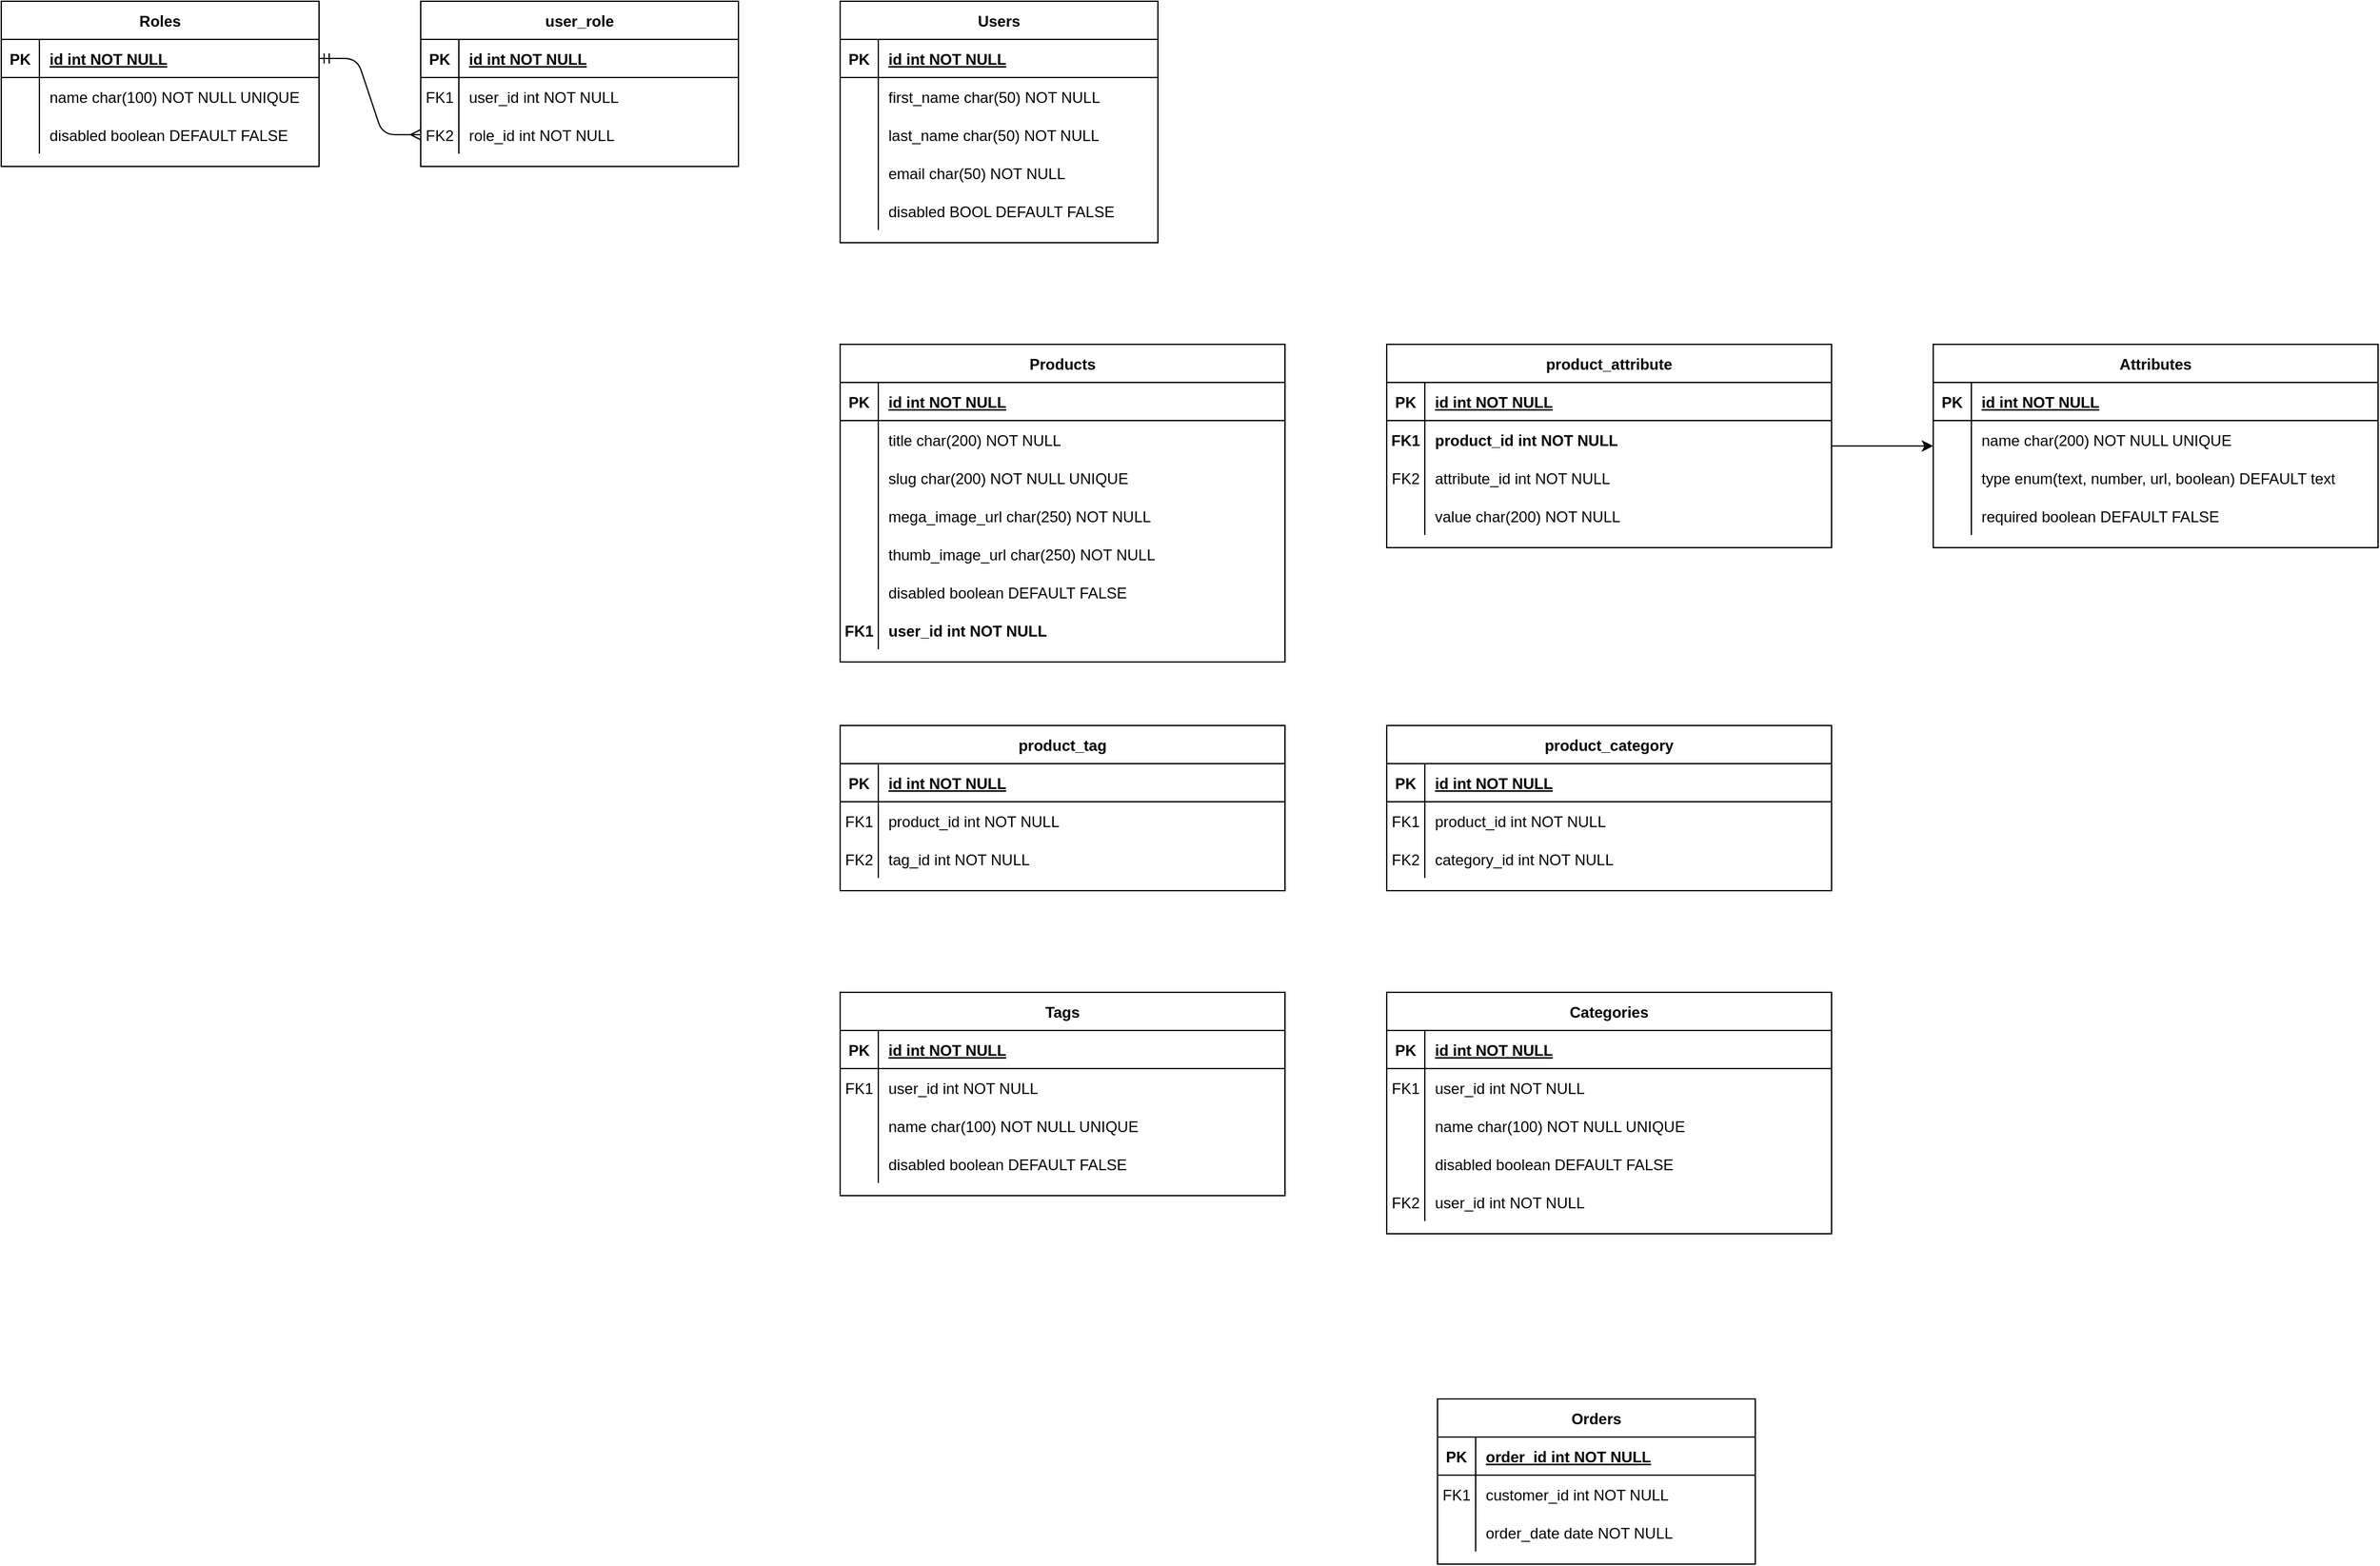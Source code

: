 <mxfile version="21.7.5" type="device">
  <diagram id="R2lEEEUBdFMjLlhIrx00" name="ERD">
    <mxGraphModel dx="3672" dy="2707" grid="1" gridSize="10" guides="1" tooltips="1" connect="1" arrows="1" fold="1" page="1" pageScale="1" pageWidth="850" pageHeight="1100" math="0" shadow="0" extFonts="Permanent Marker^https://fonts.googleapis.com/css?family=Permanent+Marker">
      <root>
        <mxCell id="0" />
        <mxCell id="1" parent="0" />
        <mxCell id="C-vyLk0tnHw3VtMMgP7b-2" value="Orders" style="shape=table;startSize=30;container=1;collapsible=1;childLayout=tableLayout;fixedRows=1;rowLines=0;fontStyle=1;align=center;resizeLast=1;" parent="1" vertex="1">
          <mxGeometry x="590" y="1040" width="250" height="130" as="geometry" />
        </mxCell>
        <mxCell id="C-vyLk0tnHw3VtMMgP7b-3" value="" style="shape=partialRectangle;collapsible=0;dropTarget=0;pointerEvents=0;fillColor=none;points=[[0,0.5],[1,0.5]];portConstraint=eastwest;top=0;left=0;right=0;bottom=1;" parent="C-vyLk0tnHw3VtMMgP7b-2" vertex="1">
          <mxGeometry y="30" width="250" height="30" as="geometry" />
        </mxCell>
        <mxCell id="C-vyLk0tnHw3VtMMgP7b-4" value="PK" style="shape=partialRectangle;overflow=hidden;connectable=0;fillColor=none;top=0;left=0;bottom=0;right=0;fontStyle=1;" parent="C-vyLk0tnHw3VtMMgP7b-3" vertex="1">
          <mxGeometry width="30" height="30" as="geometry">
            <mxRectangle width="30" height="30" as="alternateBounds" />
          </mxGeometry>
        </mxCell>
        <mxCell id="C-vyLk0tnHw3VtMMgP7b-5" value="order_id int NOT NULL " style="shape=partialRectangle;overflow=hidden;connectable=0;fillColor=none;top=0;left=0;bottom=0;right=0;align=left;spacingLeft=6;fontStyle=5;" parent="C-vyLk0tnHw3VtMMgP7b-3" vertex="1">
          <mxGeometry x="30" width="220" height="30" as="geometry">
            <mxRectangle width="220" height="30" as="alternateBounds" />
          </mxGeometry>
        </mxCell>
        <mxCell id="C-vyLk0tnHw3VtMMgP7b-6" value="" style="shape=partialRectangle;collapsible=0;dropTarget=0;pointerEvents=0;fillColor=none;points=[[0,0.5],[1,0.5]];portConstraint=eastwest;top=0;left=0;right=0;bottom=0;" parent="C-vyLk0tnHw3VtMMgP7b-2" vertex="1">
          <mxGeometry y="60" width="250" height="30" as="geometry" />
        </mxCell>
        <mxCell id="C-vyLk0tnHw3VtMMgP7b-7" value="FK1" style="shape=partialRectangle;overflow=hidden;connectable=0;fillColor=none;top=0;left=0;bottom=0;right=0;" parent="C-vyLk0tnHw3VtMMgP7b-6" vertex="1">
          <mxGeometry width="30" height="30" as="geometry">
            <mxRectangle width="30" height="30" as="alternateBounds" />
          </mxGeometry>
        </mxCell>
        <mxCell id="C-vyLk0tnHw3VtMMgP7b-8" value="customer_id int NOT NULL" style="shape=partialRectangle;overflow=hidden;connectable=0;fillColor=none;top=0;left=0;bottom=0;right=0;align=left;spacingLeft=6;" parent="C-vyLk0tnHw3VtMMgP7b-6" vertex="1">
          <mxGeometry x="30" width="220" height="30" as="geometry">
            <mxRectangle width="220" height="30" as="alternateBounds" />
          </mxGeometry>
        </mxCell>
        <mxCell id="C-vyLk0tnHw3VtMMgP7b-9" value="" style="shape=partialRectangle;collapsible=0;dropTarget=0;pointerEvents=0;fillColor=none;points=[[0,0.5],[1,0.5]];portConstraint=eastwest;top=0;left=0;right=0;bottom=0;" parent="C-vyLk0tnHw3VtMMgP7b-2" vertex="1">
          <mxGeometry y="90" width="250" height="30" as="geometry" />
        </mxCell>
        <mxCell id="C-vyLk0tnHw3VtMMgP7b-10" value="" style="shape=partialRectangle;overflow=hidden;connectable=0;fillColor=none;top=0;left=0;bottom=0;right=0;" parent="C-vyLk0tnHw3VtMMgP7b-9" vertex="1">
          <mxGeometry width="30" height="30" as="geometry">
            <mxRectangle width="30" height="30" as="alternateBounds" />
          </mxGeometry>
        </mxCell>
        <mxCell id="C-vyLk0tnHw3VtMMgP7b-11" value="order_date date NOT NULL" style="shape=partialRectangle;overflow=hidden;connectable=0;fillColor=none;top=0;left=0;bottom=0;right=0;align=left;spacingLeft=6;" parent="C-vyLk0tnHw3VtMMgP7b-9" vertex="1">
          <mxGeometry x="30" width="220" height="30" as="geometry">
            <mxRectangle width="220" height="30" as="alternateBounds" />
          </mxGeometry>
        </mxCell>
        <mxCell id="xblaUFaiWcq95q-aeSln-1" value="Users" style="shape=table;startSize=30;container=1;collapsible=1;childLayout=tableLayout;fixedRows=1;rowLines=0;fontStyle=1;align=center;resizeLast=1;" parent="1" vertex="1">
          <mxGeometry x="120" y="-60" width="250" height="190" as="geometry" />
        </mxCell>
        <mxCell id="xblaUFaiWcq95q-aeSln-2" value="" style="shape=partialRectangle;collapsible=0;dropTarget=0;pointerEvents=0;fillColor=none;points=[[0,0.5],[1,0.5]];portConstraint=eastwest;top=0;left=0;right=0;bottom=1;" parent="xblaUFaiWcq95q-aeSln-1" vertex="1">
          <mxGeometry y="30" width="250" height="30" as="geometry" />
        </mxCell>
        <mxCell id="xblaUFaiWcq95q-aeSln-3" value="PK" style="shape=partialRectangle;overflow=hidden;connectable=0;fillColor=none;top=0;left=0;bottom=0;right=0;fontStyle=1;" parent="xblaUFaiWcq95q-aeSln-2" vertex="1">
          <mxGeometry width="30" height="30" as="geometry">
            <mxRectangle width="30" height="30" as="alternateBounds" />
          </mxGeometry>
        </mxCell>
        <mxCell id="xblaUFaiWcq95q-aeSln-4" value="id int NOT NULL " style="shape=partialRectangle;overflow=hidden;connectable=0;fillColor=none;top=0;left=0;bottom=0;right=0;align=left;spacingLeft=6;fontStyle=5;" parent="xblaUFaiWcq95q-aeSln-2" vertex="1">
          <mxGeometry x="30" width="220" height="30" as="geometry">
            <mxRectangle width="220" height="30" as="alternateBounds" />
          </mxGeometry>
        </mxCell>
        <mxCell id="xblaUFaiWcq95q-aeSln-5" value="" style="shape=partialRectangle;collapsible=0;dropTarget=0;pointerEvents=0;fillColor=none;points=[[0,0.5],[1,0.5]];portConstraint=eastwest;top=0;left=0;right=0;bottom=0;" parent="xblaUFaiWcq95q-aeSln-1" vertex="1">
          <mxGeometry y="60" width="250" height="30" as="geometry" />
        </mxCell>
        <mxCell id="xblaUFaiWcq95q-aeSln-6" value="" style="shape=partialRectangle;overflow=hidden;connectable=0;fillColor=none;top=0;left=0;bottom=0;right=0;" parent="xblaUFaiWcq95q-aeSln-5" vertex="1">
          <mxGeometry width="30" height="30" as="geometry">
            <mxRectangle width="30" height="30" as="alternateBounds" />
          </mxGeometry>
        </mxCell>
        <mxCell id="xblaUFaiWcq95q-aeSln-7" value="first_name char(50) NOT NULL" style="shape=partialRectangle;overflow=hidden;connectable=0;fillColor=none;top=0;left=0;bottom=0;right=0;align=left;spacingLeft=6;" parent="xblaUFaiWcq95q-aeSln-5" vertex="1">
          <mxGeometry x="30" width="220" height="30" as="geometry">
            <mxRectangle width="220" height="30" as="alternateBounds" />
          </mxGeometry>
        </mxCell>
        <mxCell id="xblaUFaiWcq95q-aeSln-15" value="" style="shape=partialRectangle;collapsible=0;dropTarget=0;pointerEvents=0;fillColor=none;points=[[0,0.5],[1,0.5]];portConstraint=eastwest;top=0;left=0;right=0;bottom=0;" parent="xblaUFaiWcq95q-aeSln-1" vertex="1">
          <mxGeometry y="90" width="250" height="30" as="geometry" />
        </mxCell>
        <mxCell id="xblaUFaiWcq95q-aeSln-16" value="" style="shape=partialRectangle;overflow=hidden;connectable=0;fillColor=none;top=0;left=0;bottom=0;right=0;" parent="xblaUFaiWcq95q-aeSln-15" vertex="1">
          <mxGeometry width="30" height="30" as="geometry">
            <mxRectangle width="30" height="30" as="alternateBounds" />
          </mxGeometry>
        </mxCell>
        <mxCell id="xblaUFaiWcq95q-aeSln-17" value="last_name char(50) NOT NULL" style="shape=partialRectangle;overflow=hidden;connectable=0;fillColor=none;top=0;left=0;bottom=0;right=0;align=left;spacingLeft=6;" parent="xblaUFaiWcq95q-aeSln-15" vertex="1">
          <mxGeometry x="30" width="220" height="30" as="geometry">
            <mxRectangle width="220" height="30" as="alternateBounds" />
          </mxGeometry>
        </mxCell>
        <mxCell id="xblaUFaiWcq95q-aeSln-9" value="" style="shape=partialRectangle;collapsible=0;dropTarget=0;pointerEvents=0;fillColor=none;points=[[0,0.5],[1,0.5]];portConstraint=eastwest;top=0;left=0;right=0;bottom=0;" parent="xblaUFaiWcq95q-aeSln-1" vertex="1">
          <mxGeometry y="120" width="250" height="30" as="geometry" />
        </mxCell>
        <mxCell id="xblaUFaiWcq95q-aeSln-10" value="" style="shape=partialRectangle;overflow=hidden;connectable=0;fillColor=none;top=0;left=0;bottom=0;right=0;" parent="xblaUFaiWcq95q-aeSln-9" vertex="1">
          <mxGeometry width="30" height="30" as="geometry">
            <mxRectangle width="30" height="30" as="alternateBounds" />
          </mxGeometry>
        </mxCell>
        <mxCell id="xblaUFaiWcq95q-aeSln-11" value="email char(50) NOT NULL" style="shape=partialRectangle;overflow=hidden;connectable=0;fillColor=none;top=0;left=0;bottom=0;right=0;align=left;spacingLeft=6;" parent="xblaUFaiWcq95q-aeSln-9" vertex="1">
          <mxGeometry x="30" width="220" height="30" as="geometry">
            <mxRectangle width="220" height="30" as="alternateBounds" />
          </mxGeometry>
        </mxCell>
        <mxCell id="xblaUFaiWcq95q-aeSln-18" value="" style="shape=partialRectangle;collapsible=0;dropTarget=0;pointerEvents=0;fillColor=none;points=[[0,0.5],[1,0.5]];portConstraint=eastwest;top=0;left=0;right=0;bottom=0;" parent="xblaUFaiWcq95q-aeSln-1" vertex="1">
          <mxGeometry y="150" width="250" height="30" as="geometry" />
        </mxCell>
        <mxCell id="xblaUFaiWcq95q-aeSln-19" value="" style="shape=partialRectangle;overflow=hidden;connectable=0;fillColor=none;top=0;left=0;bottom=0;right=0;" parent="xblaUFaiWcq95q-aeSln-18" vertex="1">
          <mxGeometry width="30" height="30" as="geometry">
            <mxRectangle width="30" height="30" as="alternateBounds" />
          </mxGeometry>
        </mxCell>
        <mxCell id="xblaUFaiWcq95q-aeSln-20" value="disabled BOOL DEFAULT FALSE" style="shape=partialRectangle;overflow=hidden;connectable=0;fillColor=none;top=0;left=0;bottom=0;right=0;align=left;spacingLeft=6;" parent="xblaUFaiWcq95q-aeSln-18" vertex="1">
          <mxGeometry x="30" width="220" height="30" as="geometry">
            <mxRectangle width="220" height="30" as="alternateBounds" />
          </mxGeometry>
        </mxCell>
        <mxCell id="xblaUFaiWcq95q-aeSln-21" value="Products" style="shape=table;startSize=30;container=1;collapsible=1;childLayout=tableLayout;fixedRows=1;rowLines=0;fontStyle=1;align=center;resizeLast=1;" parent="1" vertex="1">
          <mxGeometry x="120" y="210" width="350" height="250" as="geometry" />
        </mxCell>
        <mxCell id="xblaUFaiWcq95q-aeSln-22" value="" style="shape=partialRectangle;collapsible=0;dropTarget=0;pointerEvents=0;fillColor=none;points=[[0,0.5],[1,0.5]];portConstraint=eastwest;top=0;left=0;right=0;bottom=1;" parent="xblaUFaiWcq95q-aeSln-21" vertex="1">
          <mxGeometry y="30" width="350" height="30" as="geometry" />
        </mxCell>
        <mxCell id="xblaUFaiWcq95q-aeSln-23" value="PK" style="shape=partialRectangle;overflow=hidden;connectable=0;fillColor=none;top=0;left=0;bottom=0;right=0;fontStyle=1;" parent="xblaUFaiWcq95q-aeSln-22" vertex="1">
          <mxGeometry width="30" height="30" as="geometry">
            <mxRectangle width="30" height="30" as="alternateBounds" />
          </mxGeometry>
        </mxCell>
        <mxCell id="xblaUFaiWcq95q-aeSln-24" value="id int NOT NULL " style="shape=partialRectangle;overflow=hidden;connectable=0;fillColor=none;top=0;left=0;bottom=0;right=0;align=left;spacingLeft=6;fontStyle=5;" parent="xblaUFaiWcq95q-aeSln-22" vertex="1">
          <mxGeometry x="30" width="320" height="30" as="geometry">
            <mxRectangle width="320" height="30" as="alternateBounds" />
          </mxGeometry>
        </mxCell>
        <mxCell id="xblaUFaiWcq95q-aeSln-25" value="" style="shape=partialRectangle;collapsible=0;dropTarget=0;pointerEvents=0;fillColor=none;points=[[0,0.5],[1,0.5]];portConstraint=eastwest;top=0;left=0;right=0;bottom=0;" parent="xblaUFaiWcq95q-aeSln-21" vertex="1">
          <mxGeometry y="60" width="350" height="30" as="geometry" />
        </mxCell>
        <mxCell id="xblaUFaiWcq95q-aeSln-26" value="" style="shape=partialRectangle;overflow=hidden;connectable=0;fillColor=none;top=0;left=0;bottom=0;right=0;" parent="xblaUFaiWcq95q-aeSln-25" vertex="1">
          <mxGeometry width="30" height="30" as="geometry">
            <mxRectangle width="30" height="30" as="alternateBounds" />
          </mxGeometry>
        </mxCell>
        <mxCell id="xblaUFaiWcq95q-aeSln-27" value="title char(200) NOT NULL" style="shape=partialRectangle;overflow=hidden;connectable=0;fillColor=none;top=0;left=0;bottom=0;right=0;align=left;spacingLeft=6;" parent="xblaUFaiWcq95q-aeSln-25" vertex="1">
          <mxGeometry x="30" width="320" height="30" as="geometry">
            <mxRectangle width="320" height="30" as="alternateBounds" />
          </mxGeometry>
        </mxCell>
        <mxCell id="xblaUFaiWcq95q-aeSln-28" value="" style="shape=partialRectangle;collapsible=0;dropTarget=0;pointerEvents=0;fillColor=none;points=[[0,0.5],[1,0.5]];portConstraint=eastwest;top=0;left=0;right=0;bottom=0;" parent="xblaUFaiWcq95q-aeSln-21" vertex="1">
          <mxGeometry y="90" width="350" height="30" as="geometry" />
        </mxCell>
        <mxCell id="xblaUFaiWcq95q-aeSln-29" value="" style="shape=partialRectangle;overflow=hidden;connectable=0;fillColor=none;top=0;left=0;bottom=0;right=0;" parent="xblaUFaiWcq95q-aeSln-28" vertex="1">
          <mxGeometry width="30" height="30" as="geometry">
            <mxRectangle width="30" height="30" as="alternateBounds" />
          </mxGeometry>
        </mxCell>
        <mxCell id="xblaUFaiWcq95q-aeSln-30" value="slug char(200) NOT NULL UNIQUE" style="shape=partialRectangle;overflow=hidden;connectable=0;fillColor=none;top=0;left=0;bottom=0;right=0;align=left;spacingLeft=6;" parent="xblaUFaiWcq95q-aeSln-28" vertex="1">
          <mxGeometry x="30" width="320" height="30" as="geometry">
            <mxRectangle width="320" height="30" as="alternateBounds" />
          </mxGeometry>
        </mxCell>
        <mxCell id="xblaUFaiWcq95q-aeSln-31" value="" style="shape=partialRectangle;collapsible=0;dropTarget=0;pointerEvents=0;fillColor=none;points=[[0,0.5],[1,0.5]];portConstraint=eastwest;top=0;left=0;right=0;bottom=0;" parent="xblaUFaiWcq95q-aeSln-21" vertex="1">
          <mxGeometry y="120" width="350" height="30" as="geometry" />
        </mxCell>
        <mxCell id="xblaUFaiWcq95q-aeSln-32" value="" style="shape=partialRectangle;overflow=hidden;connectable=0;fillColor=none;top=0;left=0;bottom=0;right=0;" parent="xblaUFaiWcq95q-aeSln-31" vertex="1">
          <mxGeometry width="30" height="30" as="geometry">
            <mxRectangle width="30" height="30" as="alternateBounds" />
          </mxGeometry>
        </mxCell>
        <mxCell id="xblaUFaiWcq95q-aeSln-33" value="mega_image_url char(250) NOT NULL" style="shape=partialRectangle;overflow=hidden;connectable=0;fillColor=none;top=0;left=0;bottom=0;right=0;align=left;spacingLeft=6;" parent="xblaUFaiWcq95q-aeSln-31" vertex="1">
          <mxGeometry x="30" width="320" height="30" as="geometry">
            <mxRectangle width="320" height="30" as="alternateBounds" />
          </mxGeometry>
        </mxCell>
        <mxCell id="xblaUFaiWcq95q-aeSln-38" value="" style="shape=partialRectangle;collapsible=0;dropTarget=0;pointerEvents=0;fillColor=none;points=[[0,0.5],[1,0.5]];portConstraint=eastwest;top=0;left=0;right=0;bottom=0;" parent="xblaUFaiWcq95q-aeSln-21" vertex="1">
          <mxGeometry y="150" width="350" height="30" as="geometry" />
        </mxCell>
        <mxCell id="xblaUFaiWcq95q-aeSln-39" value="" style="shape=partialRectangle;overflow=hidden;connectable=0;fillColor=none;top=0;left=0;bottom=0;right=0;" parent="xblaUFaiWcq95q-aeSln-38" vertex="1">
          <mxGeometry width="30" height="30" as="geometry">
            <mxRectangle width="30" height="30" as="alternateBounds" />
          </mxGeometry>
        </mxCell>
        <mxCell id="xblaUFaiWcq95q-aeSln-40" value="thumb_image_url char(250) NOT NULL" style="shape=partialRectangle;overflow=hidden;connectable=0;fillColor=none;top=0;left=0;bottom=0;right=0;align=left;spacingLeft=6;" parent="xblaUFaiWcq95q-aeSln-38" vertex="1">
          <mxGeometry x="30" width="320" height="30" as="geometry">
            <mxRectangle width="320" height="30" as="alternateBounds" />
          </mxGeometry>
        </mxCell>
        <mxCell id="xblaUFaiWcq95q-aeSln-57" value="" style="shape=partialRectangle;collapsible=0;dropTarget=0;pointerEvents=0;fillColor=none;points=[[0,0.5],[1,0.5]];portConstraint=eastwest;top=0;left=0;right=0;bottom=0;" parent="xblaUFaiWcq95q-aeSln-21" vertex="1">
          <mxGeometry y="180" width="350" height="30" as="geometry" />
        </mxCell>
        <mxCell id="xblaUFaiWcq95q-aeSln-58" value="" style="shape=partialRectangle;overflow=hidden;connectable=0;fillColor=none;top=0;left=0;bottom=0;right=0;" parent="xblaUFaiWcq95q-aeSln-57" vertex="1">
          <mxGeometry width="30" height="30" as="geometry">
            <mxRectangle width="30" height="30" as="alternateBounds" />
          </mxGeometry>
        </mxCell>
        <mxCell id="xblaUFaiWcq95q-aeSln-59" value="disabled boolean DEFAULT FALSE" style="shape=partialRectangle;overflow=hidden;connectable=0;fillColor=none;top=0;left=0;bottom=0;right=0;align=left;spacingLeft=6;" parent="xblaUFaiWcq95q-aeSln-57" vertex="1">
          <mxGeometry x="30" width="320" height="30" as="geometry">
            <mxRectangle width="320" height="30" as="alternateBounds" />
          </mxGeometry>
        </mxCell>
        <mxCell id="xblaUFaiWcq95q-aeSln-80" value="" style="shape=partialRectangle;collapsible=0;dropTarget=0;pointerEvents=0;fillColor=none;points=[[0,0.5],[1,0.5]];portConstraint=eastwest;top=0;left=0;right=0;bottom=0;" parent="xblaUFaiWcq95q-aeSln-21" vertex="1">
          <mxGeometry y="210" width="350" height="30" as="geometry" />
        </mxCell>
        <mxCell id="xblaUFaiWcq95q-aeSln-81" value="FK1" style="shape=partialRectangle;overflow=hidden;connectable=0;fillColor=none;top=0;left=0;bottom=0;right=0;fontStyle=1" parent="xblaUFaiWcq95q-aeSln-80" vertex="1">
          <mxGeometry width="30" height="30" as="geometry">
            <mxRectangle width="30" height="30" as="alternateBounds" />
          </mxGeometry>
        </mxCell>
        <mxCell id="xblaUFaiWcq95q-aeSln-82" value="user_id int NOT NULL" style="shape=partialRectangle;overflow=hidden;connectable=0;fillColor=none;top=0;left=0;bottom=0;right=0;align=left;spacingLeft=6;fontStyle=1" parent="xblaUFaiWcq95q-aeSln-80" vertex="1">
          <mxGeometry x="30" width="320" height="30" as="geometry">
            <mxRectangle width="320" height="30" as="alternateBounds" />
          </mxGeometry>
        </mxCell>
        <mxCell id="xblaUFaiWcq95q-aeSln-60" value="product_tag" style="shape=table;startSize=30;container=1;collapsible=1;childLayout=tableLayout;fixedRows=1;rowLines=0;fontStyle=1;align=center;resizeLast=1;" parent="1" vertex="1">
          <mxGeometry x="120" y="510" width="350" height="130" as="geometry" />
        </mxCell>
        <mxCell id="xblaUFaiWcq95q-aeSln-61" value="" style="shape=partialRectangle;collapsible=0;dropTarget=0;pointerEvents=0;fillColor=none;points=[[0,0.5],[1,0.5]];portConstraint=eastwest;top=0;left=0;right=0;bottom=1;" parent="xblaUFaiWcq95q-aeSln-60" vertex="1">
          <mxGeometry y="30" width="350" height="30" as="geometry" />
        </mxCell>
        <mxCell id="xblaUFaiWcq95q-aeSln-62" value="PK" style="shape=partialRectangle;overflow=hidden;connectable=0;fillColor=none;top=0;left=0;bottom=0;right=0;fontStyle=1;" parent="xblaUFaiWcq95q-aeSln-61" vertex="1">
          <mxGeometry width="30" height="30" as="geometry">
            <mxRectangle width="30" height="30" as="alternateBounds" />
          </mxGeometry>
        </mxCell>
        <mxCell id="xblaUFaiWcq95q-aeSln-63" value="id int NOT NULL " style="shape=partialRectangle;overflow=hidden;connectable=0;fillColor=none;top=0;left=0;bottom=0;right=0;align=left;spacingLeft=6;fontStyle=5;" parent="xblaUFaiWcq95q-aeSln-61" vertex="1">
          <mxGeometry x="30" width="320" height="30" as="geometry">
            <mxRectangle width="320" height="30" as="alternateBounds" />
          </mxGeometry>
        </mxCell>
        <mxCell id="xblaUFaiWcq95q-aeSln-64" value="" style="shape=partialRectangle;collapsible=0;dropTarget=0;pointerEvents=0;fillColor=none;points=[[0,0.5],[1,0.5]];portConstraint=eastwest;top=0;left=0;right=0;bottom=0;" parent="xblaUFaiWcq95q-aeSln-60" vertex="1">
          <mxGeometry y="60" width="350" height="30" as="geometry" />
        </mxCell>
        <mxCell id="xblaUFaiWcq95q-aeSln-65" value="FK1" style="shape=partialRectangle;overflow=hidden;connectable=0;fillColor=none;top=0;left=0;bottom=0;right=0;" parent="xblaUFaiWcq95q-aeSln-64" vertex="1">
          <mxGeometry width="30" height="30" as="geometry">
            <mxRectangle width="30" height="30" as="alternateBounds" />
          </mxGeometry>
        </mxCell>
        <mxCell id="xblaUFaiWcq95q-aeSln-66" value="product_id int NOT NULL" style="shape=partialRectangle;overflow=hidden;connectable=0;fillColor=none;top=0;left=0;bottom=0;right=0;align=left;spacingLeft=6;" parent="xblaUFaiWcq95q-aeSln-64" vertex="1">
          <mxGeometry x="30" width="320" height="30" as="geometry">
            <mxRectangle width="320" height="30" as="alternateBounds" />
          </mxGeometry>
        </mxCell>
        <mxCell id="xblaUFaiWcq95q-aeSln-83" value="" style="shape=partialRectangle;collapsible=0;dropTarget=0;pointerEvents=0;fillColor=none;points=[[0,0.5],[1,0.5]];portConstraint=eastwest;top=0;left=0;right=0;bottom=0;" parent="xblaUFaiWcq95q-aeSln-60" vertex="1">
          <mxGeometry y="90" width="350" height="30" as="geometry" />
        </mxCell>
        <mxCell id="xblaUFaiWcq95q-aeSln-84" value="FK2" style="shape=partialRectangle;overflow=hidden;connectable=0;fillColor=none;top=0;left=0;bottom=0;right=0;" parent="xblaUFaiWcq95q-aeSln-83" vertex="1">
          <mxGeometry width="30" height="30" as="geometry">
            <mxRectangle width="30" height="30" as="alternateBounds" />
          </mxGeometry>
        </mxCell>
        <mxCell id="xblaUFaiWcq95q-aeSln-85" value="tag_id int NOT NULL" style="shape=partialRectangle;overflow=hidden;connectable=0;fillColor=none;top=0;left=0;bottom=0;right=0;align=left;spacingLeft=6;" parent="xblaUFaiWcq95q-aeSln-83" vertex="1">
          <mxGeometry x="30" width="320" height="30" as="geometry">
            <mxRectangle width="320" height="30" as="alternateBounds" />
          </mxGeometry>
        </mxCell>
        <mxCell id="xblaUFaiWcq95q-aeSln-86" value="Tags" style="shape=table;startSize=30;container=1;collapsible=1;childLayout=tableLayout;fixedRows=1;rowLines=0;fontStyle=1;align=center;resizeLast=1;" parent="1" vertex="1">
          <mxGeometry x="120" y="720" width="350" height="160" as="geometry" />
        </mxCell>
        <mxCell id="xblaUFaiWcq95q-aeSln-87" value="" style="shape=partialRectangle;collapsible=0;dropTarget=0;pointerEvents=0;fillColor=none;points=[[0,0.5],[1,0.5]];portConstraint=eastwest;top=0;left=0;right=0;bottom=1;" parent="xblaUFaiWcq95q-aeSln-86" vertex="1">
          <mxGeometry y="30" width="350" height="30" as="geometry" />
        </mxCell>
        <mxCell id="xblaUFaiWcq95q-aeSln-88" value="PK" style="shape=partialRectangle;overflow=hidden;connectable=0;fillColor=none;top=0;left=0;bottom=0;right=0;fontStyle=1;" parent="xblaUFaiWcq95q-aeSln-87" vertex="1">
          <mxGeometry width="30" height="30" as="geometry">
            <mxRectangle width="30" height="30" as="alternateBounds" />
          </mxGeometry>
        </mxCell>
        <mxCell id="xblaUFaiWcq95q-aeSln-89" value="id int NOT NULL " style="shape=partialRectangle;overflow=hidden;connectable=0;fillColor=none;top=0;left=0;bottom=0;right=0;align=left;spacingLeft=6;fontStyle=5;" parent="xblaUFaiWcq95q-aeSln-87" vertex="1">
          <mxGeometry x="30" width="320" height="30" as="geometry">
            <mxRectangle width="320" height="30" as="alternateBounds" />
          </mxGeometry>
        </mxCell>
        <mxCell id="xblaUFaiWcq95q-aeSln-90" value="" style="shape=partialRectangle;collapsible=0;dropTarget=0;pointerEvents=0;fillColor=none;points=[[0,0.5],[1,0.5]];portConstraint=eastwest;top=0;left=0;right=0;bottom=0;" parent="xblaUFaiWcq95q-aeSln-86" vertex="1">
          <mxGeometry y="60" width="350" height="30" as="geometry" />
        </mxCell>
        <mxCell id="xblaUFaiWcq95q-aeSln-91" value="FK1" style="shape=partialRectangle;overflow=hidden;connectable=0;fillColor=none;top=0;left=0;bottom=0;right=0;" parent="xblaUFaiWcq95q-aeSln-90" vertex="1">
          <mxGeometry width="30" height="30" as="geometry">
            <mxRectangle width="30" height="30" as="alternateBounds" />
          </mxGeometry>
        </mxCell>
        <mxCell id="xblaUFaiWcq95q-aeSln-92" value="user_id int NOT NULL" style="shape=partialRectangle;overflow=hidden;connectable=0;fillColor=none;top=0;left=0;bottom=0;right=0;align=left;spacingLeft=6;" parent="xblaUFaiWcq95q-aeSln-90" vertex="1">
          <mxGeometry x="30" width="320" height="30" as="geometry">
            <mxRectangle width="320" height="30" as="alternateBounds" />
          </mxGeometry>
        </mxCell>
        <mxCell id="xblaUFaiWcq95q-aeSln-93" value="" style="shape=partialRectangle;collapsible=0;dropTarget=0;pointerEvents=0;fillColor=none;points=[[0,0.5],[1,0.5]];portConstraint=eastwest;top=0;left=0;right=0;bottom=0;" parent="xblaUFaiWcq95q-aeSln-86" vertex="1">
          <mxGeometry y="90" width="350" height="30" as="geometry" />
        </mxCell>
        <mxCell id="xblaUFaiWcq95q-aeSln-94" value="" style="shape=partialRectangle;overflow=hidden;connectable=0;fillColor=none;top=0;left=0;bottom=0;right=0;" parent="xblaUFaiWcq95q-aeSln-93" vertex="1">
          <mxGeometry width="30" height="30" as="geometry">
            <mxRectangle width="30" height="30" as="alternateBounds" />
          </mxGeometry>
        </mxCell>
        <mxCell id="xblaUFaiWcq95q-aeSln-95" value="name char(100) NOT NULL UNIQUE" style="shape=partialRectangle;overflow=hidden;connectable=0;fillColor=none;top=0;left=0;bottom=0;right=0;align=left;spacingLeft=6;" parent="xblaUFaiWcq95q-aeSln-93" vertex="1">
          <mxGeometry x="30" width="320" height="30" as="geometry">
            <mxRectangle width="320" height="30" as="alternateBounds" />
          </mxGeometry>
        </mxCell>
        <mxCell id="xblaUFaiWcq95q-aeSln-103" value="" style="shape=partialRectangle;collapsible=0;dropTarget=0;pointerEvents=0;fillColor=none;points=[[0,0.5],[1,0.5]];portConstraint=eastwest;top=0;left=0;right=0;bottom=0;" parent="xblaUFaiWcq95q-aeSln-86" vertex="1">
          <mxGeometry y="120" width="350" height="30" as="geometry" />
        </mxCell>
        <mxCell id="xblaUFaiWcq95q-aeSln-104" value="" style="shape=partialRectangle;overflow=hidden;connectable=0;fillColor=none;top=0;left=0;bottom=0;right=0;" parent="xblaUFaiWcq95q-aeSln-103" vertex="1">
          <mxGeometry width="30" height="30" as="geometry">
            <mxRectangle width="30" height="30" as="alternateBounds" />
          </mxGeometry>
        </mxCell>
        <mxCell id="xblaUFaiWcq95q-aeSln-105" value="disabled boolean DEFAULT FALSE" style="shape=partialRectangle;overflow=hidden;connectable=0;fillColor=none;top=0;left=0;bottom=0;right=0;align=left;spacingLeft=6;" parent="xblaUFaiWcq95q-aeSln-103" vertex="1">
          <mxGeometry x="30" width="320" height="30" as="geometry">
            <mxRectangle width="320" height="30" as="alternateBounds" />
          </mxGeometry>
        </mxCell>
        <mxCell id="xblaUFaiWcq95q-aeSln-107" value="product_category" style="shape=table;startSize=30;container=1;collapsible=1;childLayout=tableLayout;fixedRows=1;rowLines=0;fontStyle=1;align=center;resizeLast=1;" parent="1" vertex="1">
          <mxGeometry x="550" y="510" width="350" height="130" as="geometry" />
        </mxCell>
        <mxCell id="xblaUFaiWcq95q-aeSln-108" value="" style="shape=partialRectangle;collapsible=0;dropTarget=0;pointerEvents=0;fillColor=none;points=[[0,0.5],[1,0.5]];portConstraint=eastwest;top=0;left=0;right=0;bottom=1;" parent="xblaUFaiWcq95q-aeSln-107" vertex="1">
          <mxGeometry y="30" width="350" height="30" as="geometry" />
        </mxCell>
        <mxCell id="xblaUFaiWcq95q-aeSln-109" value="PK" style="shape=partialRectangle;overflow=hidden;connectable=0;fillColor=none;top=0;left=0;bottom=0;right=0;fontStyle=1;" parent="xblaUFaiWcq95q-aeSln-108" vertex="1">
          <mxGeometry width="30" height="30" as="geometry">
            <mxRectangle width="30" height="30" as="alternateBounds" />
          </mxGeometry>
        </mxCell>
        <mxCell id="xblaUFaiWcq95q-aeSln-110" value="id int NOT NULL " style="shape=partialRectangle;overflow=hidden;connectable=0;fillColor=none;top=0;left=0;bottom=0;right=0;align=left;spacingLeft=6;fontStyle=5;" parent="xblaUFaiWcq95q-aeSln-108" vertex="1">
          <mxGeometry x="30" width="320" height="30" as="geometry">
            <mxRectangle width="320" height="30" as="alternateBounds" />
          </mxGeometry>
        </mxCell>
        <mxCell id="xblaUFaiWcq95q-aeSln-111" value="" style="shape=partialRectangle;collapsible=0;dropTarget=0;pointerEvents=0;fillColor=none;points=[[0,0.5],[1,0.5]];portConstraint=eastwest;top=0;left=0;right=0;bottom=0;" parent="xblaUFaiWcq95q-aeSln-107" vertex="1">
          <mxGeometry y="60" width="350" height="30" as="geometry" />
        </mxCell>
        <mxCell id="xblaUFaiWcq95q-aeSln-112" value="FK1" style="shape=partialRectangle;overflow=hidden;connectable=0;fillColor=none;top=0;left=0;bottom=0;right=0;" parent="xblaUFaiWcq95q-aeSln-111" vertex="1">
          <mxGeometry width="30" height="30" as="geometry">
            <mxRectangle width="30" height="30" as="alternateBounds" />
          </mxGeometry>
        </mxCell>
        <mxCell id="xblaUFaiWcq95q-aeSln-113" value="product_id int NOT NULL" style="shape=partialRectangle;overflow=hidden;connectable=0;fillColor=none;top=0;left=0;bottom=0;right=0;align=left;spacingLeft=6;" parent="xblaUFaiWcq95q-aeSln-111" vertex="1">
          <mxGeometry x="30" width="320" height="30" as="geometry">
            <mxRectangle width="320" height="30" as="alternateBounds" />
          </mxGeometry>
        </mxCell>
        <mxCell id="xblaUFaiWcq95q-aeSln-114" value="" style="shape=partialRectangle;collapsible=0;dropTarget=0;pointerEvents=0;fillColor=none;points=[[0,0.5],[1,0.5]];portConstraint=eastwest;top=0;left=0;right=0;bottom=0;" parent="xblaUFaiWcq95q-aeSln-107" vertex="1">
          <mxGeometry y="90" width="350" height="30" as="geometry" />
        </mxCell>
        <mxCell id="xblaUFaiWcq95q-aeSln-115" value="FK2" style="shape=partialRectangle;overflow=hidden;connectable=0;fillColor=none;top=0;left=0;bottom=0;right=0;" parent="xblaUFaiWcq95q-aeSln-114" vertex="1">
          <mxGeometry width="30" height="30" as="geometry">
            <mxRectangle width="30" height="30" as="alternateBounds" />
          </mxGeometry>
        </mxCell>
        <mxCell id="xblaUFaiWcq95q-aeSln-116" value="category_id int NOT NULL" style="shape=partialRectangle;overflow=hidden;connectable=0;fillColor=none;top=0;left=0;bottom=0;right=0;align=left;spacingLeft=6;" parent="xblaUFaiWcq95q-aeSln-114" vertex="1">
          <mxGeometry x="30" width="320" height="30" as="geometry">
            <mxRectangle width="320" height="30" as="alternateBounds" />
          </mxGeometry>
        </mxCell>
        <mxCell id="xblaUFaiWcq95q-aeSln-118" value="Categories" style="shape=table;startSize=30;container=1;collapsible=1;childLayout=tableLayout;fixedRows=1;rowLines=0;fontStyle=1;align=center;resizeLast=1;" parent="1" vertex="1">
          <mxGeometry x="550" y="720" width="350" height="190" as="geometry" />
        </mxCell>
        <mxCell id="xblaUFaiWcq95q-aeSln-119" value="" style="shape=partialRectangle;collapsible=0;dropTarget=0;pointerEvents=0;fillColor=none;points=[[0,0.5],[1,0.5]];portConstraint=eastwest;top=0;left=0;right=0;bottom=1;" parent="xblaUFaiWcq95q-aeSln-118" vertex="1">
          <mxGeometry y="30" width="350" height="30" as="geometry" />
        </mxCell>
        <mxCell id="xblaUFaiWcq95q-aeSln-120" value="PK" style="shape=partialRectangle;overflow=hidden;connectable=0;fillColor=none;top=0;left=0;bottom=0;right=0;fontStyle=1;" parent="xblaUFaiWcq95q-aeSln-119" vertex="1">
          <mxGeometry width="30" height="30" as="geometry">
            <mxRectangle width="30" height="30" as="alternateBounds" />
          </mxGeometry>
        </mxCell>
        <mxCell id="xblaUFaiWcq95q-aeSln-121" value="id int NOT NULL " style="shape=partialRectangle;overflow=hidden;connectable=0;fillColor=none;top=0;left=0;bottom=0;right=0;align=left;spacingLeft=6;fontStyle=5;" parent="xblaUFaiWcq95q-aeSln-119" vertex="1">
          <mxGeometry x="30" width="320" height="30" as="geometry">
            <mxRectangle width="320" height="30" as="alternateBounds" />
          </mxGeometry>
        </mxCell>
        <mxCell id="xblaUFaiWcq95q-aeSln-122" value="" style="shape=partialRectangle;collapsible=0;dropTarget=0;pointerEvents=0;fillColor=none;points=[[0,0.5],[1,0.5]];portConstraint=eastwest;top=0;left=0;right=0;bottom=0;" parent="xblaUFaiWcq95q-aeSln-118" vertex="1">
          <mxGeometry y="60" width="350" height="30" as="geometry" />
        </mxCell>
        <mxCell id="xblaUFaiWcq95q-aeSln-123" value="FK1" style="shape=partialRectangle;overflow=hidden;connectable=0;fillColor=none;top=0;left=0;bottom=0;right=0;" parent="xblaUFaiWcq95q-aeSln-122" vertex="1">
          <mxGeometry width="30" height="30" as="geometry">
            <mxRectangle width="30" height="30" as="alternateBounds" />
          </mxGeometry>
        </mxCell>
        <mxCell id="xblaUFaiWcq95q-aeSln-124" value="user_id int NOT NULL" style="shape=partialRectangle;overflow=hidden;connectable=0;fillColor=none;top=0;left=0;bottom=0;right=0;align=left;spacingLeft=6;" parent="xblaUFaiWcq95q-aeSln-122" vertex="1">
          <mxGeometry x="30" width="320" height="30" as="geometry">
            <mxRectangle width="320" height="30" as="alternateBounds" />
          </mxGeometry>
        </mxCell>
        <mxCell id="xblaUFaiWcq95q-aeSln-125" value="" style="shape=partialRectangle;collapsible=0;dropTarget=0;pointerEvents=0;fillColor=none;points=[[0,0.5],[1,0.5]];portConstraint=eastwest;top=0;left=0;right=0;bottom=0;" parent="xblaUFaiWcq95q-aeSln-118" vertex="1">
          <mxGeometry y="90" width="350" height="30" as="geometry" />
        </mxCell>
        <mxCell id="xblaUFaiWcq95q-aeSln-126" value="" style="shape=partialRectangle;overflow=hidden;connectable=0;fillColor=none;top=0;left=0;bottom=0;right=0;" parent="xblaUFaiWcq95q-aeSln-125" vertex="1">
          <mxGeometry width="30" height="30" as="geometry">
            <mxRectangle width="30" height="30" as="alternateBounds" />
          </mxGeometry>
        </mxCell>
        <mxCell id="xblaUFaiWcq95q-aeSln-127" value="name char(100) NOT NULL UNIQUE" style="shape=partialRectangle;overflow=hidden;connectable=0;fillColor=none;top=0;left=0;bottom=0;right=0;align=left;spacingLeft=6;" parent="xblaUFaiWcq95q-aeSln-125" vertex="1">
          <mxGeometry x="30" width="320" height="30" as="geometry">
            <mxRectangle width="320" height="30" as="alternateBounds" />
          </mxGeometry>
        </mxCell>
        <mxCell id="xblaUFaiWcq95q-aeSln-128" value="" style="shape=partialRectangle;collapsible=0;dropTarget=0;pointerEvents=0;fillColor=none;points=[[0,0.5],[1,0.5]];portConstraint=eastwest;top=0;left=0;right=0;bottom=0;" parent="xblaUFaiWcq95q-aeSln-118" vertex="1">
          <mxGeometry y="120" width="350" height="30" as="geometry" />
        </mxCell>
        <mxCell id="xblaUFaiWcq95q-aeSln-129" value="" style="shape=partialRectangle;overflow=hidden;connectable=0;fillColor=none;top=0;left=0;bottom=0;right=0;" parent="xblaUFaiWcq95q-aeSln-128" vertex="1">
          <mxGeometry width="30" height="30" as="geometry">
            <mxRectangle width="30" height="30" as="alternateBounds" />
          </mxGeometry>
        </mxCell>
        <mxCell id="xblaUFaiWcq95q-aeSln-130" value="disabled boolean DEFAULT FALSE" style="shape=partialRectangle;overflow=hidden;connectable=0;fillColor=none;top=0;left=0;bottom=0;right=0;align=left;spacingLeft=6;" parent="xblaUFaiWcq95q-aeSln-128" vertex="1">
          <mxGeometry x="30" width="320" height="30" as="geometry">
            <mxRectangle width="320" height="30" as="alternateBounds" />
          </mxGeometry>
        </mxCell>
        <mxCell id="xblaUFaiWcq95q-aeSln-132" value="" style="shape=partialRectangle;collapsible=0;dropTarget=0;pointerEvents=0;fillColor=none;points=[[0,0.5],[1,0.5]];portConstraint=eastwest;top=0;left=0;right=0;bottom=0;" parent="xblaUFaiWcq95q-aeSln-118" vertex="1">
          <mxGeometry y="150" width="350" height="30" as="geometry" />
        </mxCell>
        <mxCell id="xblaUFaiWcq95q-aeSln-133" value="FK2" style="shape=partialRectangle;overflow=hidden;connectable=0;fillColor=none;top=0;left=0;bottom=0;right=0;" parent="xblaUFaiWcq95q-aeSln-132" vertex="1">
          <mxGeometry width="30" height="30" as="geometry">
            <mxRectangle width="30" height="30" as="alternateBounds" />
          </mxGeometry>
        </mxCell>
        <mxCell id="xblaUFaiWcq95q-aeSln-134" value="user_id int NOT NULL" style="shape=partialRectangle;overflow=hidden;connectable=0;fillColor=none;top=0;left=0;bottom=0;right=0;align=left;spacingLeft=6;" parent="xblaUFaiWcq95q-aeSln-132" vertex="1">
          <mxGeometry x="30" width="320" height="30" as="geometry">
            <mxRectangle width="320" height="30" as="alternateBounds" />
          </mxGeometry>
        </mxCell>
        <mxCell id="xblaUFaiWcq95q-aeSln-171" value="" style="edgeStyle=orthogonalEdgeStyle;rounded=0;orthogonalLoop=1;jettySize=auto;html=1;" parent="1" source="xblaUFaiWcq95q-aeSln-135" target="xblaUFaiWcq95q-aeSln-158" edge="1">
          <mxGeometry relative="1" as="geometry" />
        </mxCell>
        <mxCell id="xblaUFaiWcq95q-aeSln-135" value="product_attribute" style="shape=table;startSize=30;container=1;collapsible=1;childLayout=tableLayout;fixedRows=1;rowLines=0;fontStyle=1;align=center;resizeLast=1;" parent="1" vertex="1">
          <mxGeometry x="550" y="210" width="350" height="160" as="geometry" />
        </mxCell>
        <mxCell id="xblaUFaiWcq95q-aeSln-136" value="" style="shape=partialRectangle;collapsible=0;dropTarget=0;pointerEvents=0;fillColor=none;points=[[0,0.5],[1,0.5]];portConstraint=eastwest;top=0;left=0;right=0;bottom=1;" parent="xblaUFaiWcq95q-aeSln-135" vertex="1">
          <mxGeometry y="30" width="350" height="30" as="geometry" />
        </mxCell>
        <mxCell id="xblaUFaiWcq95q-aeSln-137" value="PK" style="shape=partialRectangle;overflow=hidden;connectable=0;fillColor=none;top=0;left=0;bottom=0;right=0;fontStyle=1;" parent="xblaUFaiWcq95q-aeSln-136" vertex="1">
          <mxGeometry width="30" height="30" as="geometry">
            <mxRectangle width="30" height="30" as="alternateBounds" />
          </mxGeometry>
        </mxCell>
        <mxCell id="xblaUFaiWcq95q-aeSln-138" value="id int NOT NULL " style="shape=partialRectangle;overflow=hidden;connectable=0;fillColor=none;top=0;left=0;bottom=0;right=0;align=left;spacingLeft=6;fontStyle=5;" parent="xblaUFaiWcq95q-aeSln-136" vertex="1">
          <mxGeometry x="30" width="320" height="30" as="geometry">
            <mxRectangle width="320" height="30" as="alternateBounds" />
          </mxGeometry>
        </mxCell>
        <mxCell id="xblaUFaiWcq95q-aeSln-154" value="" style="shape=partialRectangle;collapsible=0;dropTarget=0;pointerEvents=0;fillColor=none;points=[[0,0.5],[1,0.5]];portConstraint=eastwest;top=0;left=0;right=0;bottom=0;" parent="xblaUFaiWcq95q-aeSln-135" vertex="1">
          <mxGeometry y="60" width="350" height="30" as="geometry" />
        </mxCell>
        <mxCell id="xblaUFaiWcq95q-aeSln-155" value="FK1" style="shape=partialRectangle;overflow=hidden;connectable=0;fillColor=none;top=0;left=0;bottom=0;right=0;fontStyle=1" parent="xblaUFaiWcq95q-aeSln-154" vertex="1">
          <mxGeometry width="30" height="30" as="geometry">
            <mxRectangle width="30" height="30" as="alternateBounds" />
          </mxGeometry>
        </mxCell>
        <mxCell id="xblaUFaiWcq95q-aeSln-156" value="product_id int NOT NULL" style="shape=partialRectangle;overflow=hidden;connectable=0;fillColor=none;top=0;left=0;bottom=0;right=0;align=left;spacingLeft=6;fontStyle=1" parent="xblaUFaiWcq95q-aeSln-154" vertex="1">
          <mxGeometry x="30" width="320" height="30" as="geometry">
            <mxRectangle width="320" height="30" as="alternateBounds" />
          </mxGeometry>
        </mxCell>
        <mxCell id="xblaUFaiWcq95q-aeSln-142" value="" style="shape=partialRectangle;collapsible=0;dropTarget=0;pointerEvents=0;fillColor=none;points=[[0,0.5],[1,0.5]];portConstraint=eastwest;top=0;left=0;right=0;bottom=0;" parent="xblaUFaiWcq95q-aeSln-135" vertex="1">
          <mxGeometry y="90" width="350" height="30" as="geometry" />
        </mxCell>
        <mxCell id="xblaUFaiWcq95q-aeSln-143" value="FK2" style="shape=partialRectangle;overflow=hidden;connectable=0;fillColor=none;top=0;left=0;bottom=0;right=0;" parent="xblaUFaiWcq95q-aeSln-142" vertex="1">
          <mxGeometry width="30" height="30" as="geometry">
            <mxRectangle width="30" height="30" as="alternateBounds" />
          </mxGeometry>
        </mxCell>
        <mxCell id="xblaUFaiWcq95q-aeSln-144" value="attribute_id int NOT NULL" style="shape=partialRectangle;overflow=hidden;connectable=0;fillColor=none;top=0;left=0;bottom=0;right=0;align=left;spacingLeft=6;" parent="xblaUFaiWcq95q-aeSln-142" vertex="1">
          <mxGeometry x="30" width="320" height="30" as="geometry">
            <mxRectangle width="320" height="30" as="alternateBounds" />
          </mxGeometry>
        </mxCell>
        <mxCell id="xblaUFaiWcq95q-aeSln-139" value="" style="shape=partialRectangle;collapsible=0;dropTarget=0;pointerEvents=0;fillColor=none;points=[[0,0.5],[1,0.5]];portConstraint=eastwest;top=0;left=0;right=0;bottom=0;" parent="xblaUFaiWcq95q-aeSln-135" vertex="1">
          <mxGeometry y="120" width="350" height="30" as="geometry" />
        </mxCell>
        <mxCell id="xblaUFaiWcq95q-aeSln-140" value="" style="shape=partialRectangle;overflow=hidden;connectable=0;fillColor=none;top=0;left=0;bottom=0;right=0;" parent="xblaUFaiWcq95q-aeSln-139" vertex="1">
          <mxGeometry width="30" height="30" as="geometry">
            <mxRectangle width="30" height="30" as="alternateBounds" />
          </mxGeometry>
        </mxCell>
        <mxCell id="xblaUFaiWcq95q-aeSln-141" value="value char(200) NOT NULL" style="shape=partialRectangle;overflow=hidden;connectable=0;fillColor=none;top=0;left=0;bottom=0;right=0;align=left;spacingLeft=6;" parent="xblaUFaiWcq95q-aeSln-139" vertex="1">
          <mxGeometry x="30" width="320" height="30" as="geometry">
            <mxRectangle width="320" height="30" as="alternateBounds" />
          </mxGeometry>
        </mxCell>
        <mxCell id="xblaUFaiWcq95q-aeSln-158" value="Attributes" style="shape=table;startSize=30;container=1;collapsible=1;childLayout=tableLayout;fixedRows=1;rowLines=0;fontStyle=1;align=center;resizeLast=1;" parent="1" vertex="1">
          <mxGeometry x="980" y="210" width="350" height="160" as="geometry" />
        </mxCell>
        <mxCell id="xblaUFaiWcq95q-aeSln-159" value="" style="shape=partialRectangle;collapsible=0;dropTarget=0;pointerEvents=0;fillColor=none;points=[[0,0.5],[1,0.5]];portConstraint=eastwest;top=0;left=0;right=0;bottom=1;" parent="xblaUFaiWcq95q-aeSln-158" vertex="1">
          <mxGeometry y="30" width="350" height="30" as="geometry" />
        </mxCell>
        <mxCell id="xblaUFaiWcq95q-aeSln-160" value="PK" style="shape=partialRectangle;overflow=hidden;connectable=0;fillColor=none;top=0;left=0;bottom=0;right=0;fontStyle=1;" parent="xblaUFaiWcq95q-aeSln-159" vertex="1">
          <mxGeometry width="30" height="30" as="geometry">
            <mxRectangle width="30" height="30" as="alternateBounds" />
          </mxGeometry>
        </mxCell>
        <mxCell id="xblaUFaiWcq95q-aeSln-161" value="id int NOT NULL " style="shape=partialRectangle;overflow=hidden;connectable=0;fillColor=none;top=0;left=0;bottom=0;right=0;align=left;spacingLeft=6;fontStyle=5;" parent="xblaUFaiWcq95q-aeSln-159" vertex="1">
          <mxGeometry x="30" width="320" height="30" as="geometry">
            <mxRectangle width="320" height="30" as="alternateBounds" />
          </mxGeometry>
        </mxCell>
        <mxCell id="xblaUFaiWcq95q-aeSln-162" value="" style="shape=partialRectangle;collapsible=0;dropTarget=0;pointerEvents=0;fillColor=none;points=[[0,0.5],[1,0.5]];portConstraint=eastwest;top=0;left=0;right=0;bottom=0;" parent="xblaUFaiWcq95q-aeSln-158" vertex="1">
          <mxGeometry y="60" width="350" height="30" as="geometry" />
        </mxCell>
        <mxCell id="xblaUFaiWcq95q-aeSln-163" value="" style="shape=partialRectangle;overflow=hidden;connectable=0;fillColor=none;top=0;left=0;bottom=0;right=0;fontStyle=1" parent="xblaUFaiWcq95q-aeSln-162" vertex="1">
          <mxGeometry width="30" height="30" as="geometry">
            <mxRectangle width="30" height="30" as="alternateBounds" />
          </mxGeometry>
        </mxCell>
        <mxCell id="xblaUFaiWcq95q-aeSln-164" value="name char(200) NOT NULL UNIQUE" style="shape=partialRectangle;overflow=hidden;connectable=0;fillColor=none;top=0;left=0;bottom=0;right=0;align=left;spacingLeft=6;fontStyle=0" parent="xblaUFaiWcq95q-aeSln-162" vertex="1">
          <mxGeometry x="30" width="320" height="30" as="geometry">
            <mxRectangle width="320" height="30" as="alternateBounds" />
          </mxGeometry>
        </mxCell>
        <mxCell id="xblaUFaiWcq95q-aeSln-165" value="" style="shape=partialRectangle;collapsible=0;dropTarget=0;pointerEvents=0;fillColor=none;points=[[0,0.5],[1,0.5]];portConstraint=eastwest;top=0;left=0;right=0;bottom=0;" parent="xblaUFaiWcq95q-aeSln-158" vertex="1">
          <mxGeometry y="90" width="350" height="30" as="geometry" />
        </mxCell>
        <mxCell id="xblaUFaiWcq95q-aeSln-166" value="" style="shape=partialRectangle;overflow=hidden;connectable=0;fillColor=none;top=0;left=0;bottom=0;right=0;" parent="xblaUFaiWcq95q-aeSln-165" vertex="1">
          <mxGeometry width="30" height="30" as="geometry">
            <mxRectangle width="30" height="30" as="alternateBounds" />
          </mxGeometry>
        </mxCell>
        <mxCell id="xblaUFaiWcq95q-aeSln-167" value="type enum(text, number, url, boolean) DEFAULT text" style="shape=partialRectangle;overflow=hidden;connectable=0;fillColor=none;top=0;left=0;bottom=0;right=0;align=left;spacingLeft=6;" parent="xblaUFaiWcq95q-aeSln-165" vertex="1">
          <mxGeometry x="30" width="320" height="30" as="geometry">
            <mxRectangle width="320" height="30" as="alternateBounds" />
          </mxGeometry>
        </mxCell>
        <mxCell id="xblaUFaiWcq95q-aeSln-168" value="" style="shape=partialRectangle;collapsible=0;dropTarget=0;pointerEvents=0;fillColor=none;points=[[0,0.5],[1,0.5]];portConstraint=eastwest;top=0;left=0;right=0;bottom=0;" parent="xblaUFaiWcq95q-aeSln-158" vertex="1">
          <mxGeometry y="120" width="350" height="30" as="geometry" />
        </mxCell>
        <mxCell id="xblaUFaiWcq95q-aeSln-169" value="" style="shape=partialRectangle;overflow=hidden;connectable=0;fillColor=none;top=0;left=0;bottom=0;right=0;" parent="xblaUFaiWcq95q-aeSln-168" vertex="1">
          <mxGeometry width="30" height="30" as="geometry">
            <mxRectangle width="30" height="30" as="alternateBounds" />
          </mxGeometry>
        </mxCell>
        <mxCell id="xblaUFaiWcq95q-aeSln-170" value="required boolean DEFAULT FALSE" style="shape=partialRectangle;overflow=hidden;connectable=0;fillColor=none;top=0;left=0;bottom=0;right=0;align=left;spacingLeft=6;" parent="xblaUFaiWcq95q-aeSln-168" vertex="1">
          <mxGeometry x="30" width="320" height="30" as="geometry">
            <mxRectangle width="320" height="30" as="alternateBounds" />
          </mxGeometry>
        </mxCell>
        <mxCell id="42fVucLJXOq0v8Qjt20n-1" value="user_role" style="shape=table;startSize=30;container=1;collapsible=1;childLayout=tableLayout;fixedRows=1;rowLines=0;fontStyle=1;align=center;resizeLast=1;" vertex="1" parent="1">
          <mxGeometry x="-210" y="-60" width="250" height="130" as="geometry" />
        </mxCell>
        <mxCell id="42fVucLJXOq0v8Qjt20n-2" value="" style="shape=partialRectangle;collapsible=0;dropTarget=0;pointerEvents=0;fillColor=none;points=[[0,0.5],[1,0.5]];portConstraint=eastwest;top=0;left=0;right=0;bottom=1;" vertex="1" parent="42fVucLJXOq0v8Qjt20n-1">
          <mxGeometry y="30" width="250" height="30" as="geometry" />
        </mxCell>
        <mxCell id="42fVucLJXOq0v8Qjt20n-3" value="PK" style="shape=partialRectangle;overflow=hidden;connectable=0;fillColor=none;top=0;left=0;bottom=0;right=0;fontStyle=1;" vertex="1" parent="42fVucLJXOq0v8Qjt20n-2">
          <mxGeometry width="30" height="30" as="geometry">
            <mxRectangle width="30" height="30" as="alternateBounds" />
          </mxGeometry>
        </mxCell>
        <mxCell id="42fVucLJXOq0v8Qjt20n-4" value="id int NOT NULL " style="shape=partialRectangle;overflow=hidden;connectable=0;fillColor=none;top=0;left=0;bottom=0;right=0;align=left;spacingLeft=6;fontStyle=5;" vertex="1" parent="42fVucLJXOq0v8Qjt20n-2">
          <mxGeometry x="30" width="220" height="30" as="geometry">
            <mxRectangle width="220" height="30" as="alternateBounds" />
          </mxGeometry>
        </mxCell>
        <mxCell id="42fVucLJXOq0v8Qjt20n-5" value="" style="shape=partialRectangle;collapsible=0;dropTarget=0;pointerEvents=0;fillColor=none;points=[[0,0.5],[1,0.5]];portConstraint=eastwest;top=0;left=0;right=0;bottom=0;" vertex="1" parent="42fVucLJXOq0v8Qjt20n-1">
          <mxGeometry y="60" width="250" height="30" as="geometry" />
        </mxCell>
        <mxCell id="42fVucLJXOq0v8Qjt20n-6" value="FK1" style="shape=partialRectangle;overflow=hidden;connectable=0;fillColor=none;top=0;left=0;bottom=0;right=0;" vertex="1" parent="42fVucLJXOq0v8Qjt20n-5">
          <mxGeometry width="30" height="30" as="geometry">
            <mxRectangle width="30" height="30" as="alternateBounds" />
          </mxGeometry>
        </mxCell>
        <mxCell id="42fVucLJXOq0v8Qjt20n-7" value="user_id int NOT NULL" style="shape=partialRectangle;overflow=hidden;connectable=0;fillColor=none;top=0;left=0;bottom=0;right=0;align=left;spacingLeft=6;" vertex="1" parent="42fVucLJXOq0v8Qjt20n-5">
          <mxGeometry x="30" width="220" height="30" as="geometry">
            <mxRectangle width="220" height="30" as="alternateBounds" />
          </mxGeometry>
        </mxCell>
        <mxCell id="42fVucLJXOq0v8Qjt20n-8" value="" style="shape=partialRectangle;collapsible=0;dropTarget=0;pointerEvents=0;fillColor=none;points=[[0,0.5],[1,0.5]];portConstraint=eastwest;top=0;left=0;right=0;bottom=0;" vertex="1" parent="42fVucLJXOq0v8Qjt20n-1">
          <mxGeometry y="90" width="250" height="30" as="geometry" />
        </mxCell>
        <mxCell id="42fVucLJXOq0v8Qjt20n-9" value="FK2" style="shape=partialRectangle;overflow=hidden;connectable=0;fillColor=none;top=0;left=0;bottom=0;right=0;" vertex="1" parent="42fVucLJXOq0v8Qjt20n-8">
          <mxGeometry width="30" height="30" as="geometry">
            <mxRectangle width="30" height="30" as="alternateBounds" />
          </mxGeometry>
        </mxCell>
        <mxCell id="42fVucLJXOq0v8Qjt20n-10" value="role_id int NOT NULL" style="shape=partialRectangle;overflow=hidden;connectable=0;fillColor=none;top=0;left=0;bottom=0;right=0;align=left;spacingLeft=6;" vertex="1" parent="42fVucLJXOq0v8Qjt20n-8">
          <mxGeometry x="30" width="220" height="30" as="geometry">
            <mxRectangle width="220" height="30" as="alternateBounds" />
          </mxGeometry>
        </mxCell>
        <mxCell id="42fVucLJXOq0v8Qjt20n-18" value="Roles" style="shape=table;startSize=30;container=1;collapsible=1;childLayout=tableLayout;fixedRows=1;rowLines=0;fontStyle=1;align=center;resizeLast=1;" vertex="1" parent="1">
          <mxGeometry x="-540" y="-60" width="250" height="130" as="geometry" />
        </mxCell>
        <mxCell id="42fVucLJXOq0v8Qjt20n-19" value="" style="shape=partialRectangle;collapsible=0;dropTarget=0;pointerEvents=0;fillColor=none;points=[[0,0.5],[1,0.5]];portConstraint=eastwest;top=0;left=0;right=0;bottom=1;" vertex="1" parent="42fVucLJXOq0v8Qjt20n-18">
          <mxGeometry y="30" width="250" height="30" as="geometry" />
        </mxCell>
        <mxCell id="42fVucLJXOq0v8Qjt20n-20" value="PK" style="shape=partialRectangle;overflow=hidden;connectable=0;fillColor=none;top=0;left=0;bottom=0;right=0;fontStyle=1;" vertex="1" parent="42fVucLJXOq0v8Qjt20n-19">
          <mxGeometry width="30" height="30" as="geometry">
            <mxRectangle width="30" height="30" as="alternateBounds" />
          </mxGeometry>
        </mxCell>
        <mxCell id="42fVucLJXOq0v8Qjt20n-21" value="id int NOT NULL " style="shape=partialRectangle;overflow=hidden;connectable=0;fillColor=none;top=0;left=0;bottom=0;right=0;align=left;spacingLeft=6;fontStyle=5;" vertex="1" parent="42fVucLJXOq0v8Qjt20n-19">
          <mxGeometry x="30" width="220" height="30" as="geometry">
            <mxRectangle width="220" height="30" as="alternateBounds" />
          </mxGeometry>
        </mxCell>
        <mxCell id="42fVucLJXOq0v8Qjt20n-22" value="" style="shape=partialRectangle;collapsible=0;dropTarget=0;pointerEvents=0;fillColor=none;points=[[0,0.5],[1,0.5]];portConstraint=eastwest;top=0;left=0;right=0;bottom=0;" vertex="1" parent="42fVucLJXOq0v8Qjt20n-18">
          <mxGeometry y="60" width="250" height="30" as="geometry" />
        </mxCell>
        <mxCell id="42fVucLJXOq0v8Qjt20n-23" value="" style="shape=partialRectangle;overflow=hidden;connectable=0;fillColor=none;top=0;left=0;bottom=0;right=0;" vertex="1" parent="42fVucLJXOq0v8Qjt20n-22">
          <mxGeometry width="30" height="30" as="geometry">
            <mxRectangle width="30" height="30" as="alternateBounds" />
          </mxGeometry>
        </mxCell>
        <mxCell id="42fVucLJXOq0v8Qjt20n-24" value="name char(100) NOT NULL UNIQUE" style="shape=partialRectangle;overflow=hidden;connectable=0;fillColor=none;top=0;left=0;bottom=0;right=0;align=left;spacingLeft=6;" vertex="1" parent="42fVucLJXOq0v8Qjt20n-22">
          <mxGeometry x="30" width="220" height="30" as="geometry">
            <mxRectangle width="220" height="30" as="alternateBounds" />
          </mxGeometry>
        </mxCell>
        <mxCell id="42fVucLJXOq0v8Qjt20n-25" value="" style="shape=partialRectangle;collapsible=0;dropTarget=0;pointerEvents=0;fillColor=none;points=[[0,0.5],[1,0.5]];portConstraint=eastwest;top=0;left=0;right=0;bottom=0;" vertex="1" parent="42fVucLJXOq0v8Qjt20n-18">
          <mxGeometry y="90" width="250" height="30" as="geometry" />
        </mxCell>
        <mxCell id="42fVucLJXOq0v8Qjt20n-26" value="" style="shape=partialRectangle;overflow=hidden;connectable=0;fillColor=none;top=0;left=0;bottom=0;right=0;" vertex="1" parent="42fVucLJXOq0v8Qjt20n-25">
          <mxGeometry width="30" height="30" as="geometry">
            <mxRectangle width="30" height="30" as="alternateBounds" />
          </mxGeometry>
        </mxCell>
        <mxCell id="42fVucLJXOq0v8Qjt20n-27" value="disabled boolean DEFAULT FALSE" style="shape=partialRectangle;overflow=hidden;connectable=0;fillColor=none;top=0;left=0;bottom=0;right=0;align=left;spacingLeft=6;" vertex="1" parent="42fVucLJXOq0v8Qjt20n-25">
          <mxGeometry x="30" width="220" height="30" as="geometry">
            <mxRectangle width="220" height="30" as="alternateBounds" />
          </mxGeometry>
        </mxCell>
        <mxCell id="42fVucLJXOq0v8Qjt20n-29" style="edgeStyle=entityRelationEdgeStyle;rounded=1;orthogonalLoop=1;jettySize=auto;html=1;exitX=1;exitY=0.5;exitDx=0;exitDy=0;entryX=0;entryY=0.5;entryDx=0;entryDy=0;jumpStyle=none;strokeColor=default;startArrow=ERmandOne;startFill=0;endArrow=ERmany;endFill=0;" edge="1" parent="1" source="42fVucLJXOq0v8Qjt20n-19" target="42fVucLJXOq0v8Qjt20n-8">
          <mxGeometry relative="1" as="geometry" />
        </mxCell>
      </root>
    </mxGraphModel>
  </diagram>
</mxfile>
